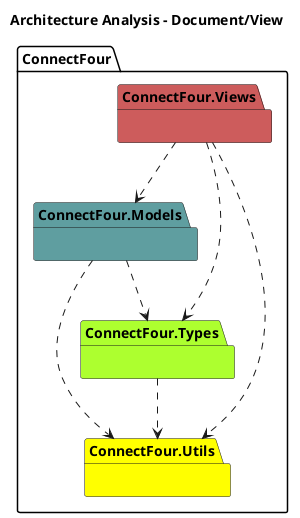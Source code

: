 @startuml ArchitectureAnalysis
title Architecture Analysis - Document/View
package ConnectFour{
    namespace Views #IndianRed{}
    namespace Models #CadetBlue{}
    namespace Types #GreenYellow{}
    namespace Utils #Yellow{}
    
    Views ..> Models
    Views ..> Types
    Views ..> Utils

    Models ..> Types
    Models ..> Utils

    Types ..> Utils
}
@enduml

@startuml Views Analysis
title Views Analysys

package Views #IndianRed{
    boundary PlayerView
    boundary StartView
    boundary PlayView
    boundary ResumeView
    boundary MessageView
    boundary BoardView
    boundary TokenView
    boundary ErrorView
    boundary SetUpPlayerView

    PlayerView *--> StartView
    PlayerView *--> PlayView
    PlayerView *--> ResumeView

    StartView ..> MessageView
    StartView ..> SetUpPlayerView
    StartView ..> BoardView

    SetUpPlayerView ..> MessageView
    SetUpPlayerView ..> ErrorView

    BoardView ..> MessageView
    BoardView ..> TokenView

    PlayView ..> MessageView
    PlayView ..> BoardView
    PlayView ..> ErrorView

    ResumeView ..> MessageView
    ResumeView ..> YesNotDialogView
}
@enduml

@startuml Analysis
title  Analysis

package Models #CadetBlue{}
@enduml